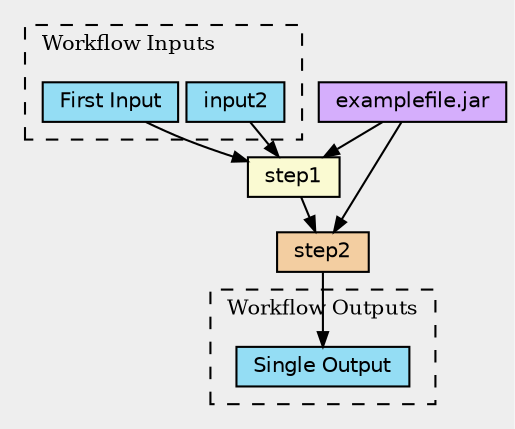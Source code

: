 digraph workflow {
  graph [
    bgcolor = "#eeeeee"
    color = "black"
    fontsize = "10"
    labeljust = "left"
    clusterrank = "local"
    ranksep = "0.22"
    nodesep = "0.05"
  ]
  node [
    fontname = "Helvetica"
    fontsize = "10"
    fontcolor = "black"
    shape = "record"
    height = "0"
    width = "0"
    color = "black"
    fillcolor = "lightgoldenrodyellow"
    style = "filled"
  ];
  edge [
    fontname="Helvetica"
    fontsize="8"
    fontcolor="black"
    color="black"
    arrowsize="0.7"
  ];
  subgraph cluster_inputs {
    rank = "same";
    style = "dashed";
    label = "Workflow Inputs";
    "input2" [fillcolor="#94DDF4"];
    "input1" [fillcolor="#94DDF4",label="First Input";];
  }
  subgraph cluster_outputs {
    rank = "same";
    style = "dashed";
    label = "Workflow Outputs";
    "output" [fillcolor="#94DDF4",label="Single Output";];
  }
  "default1";
  "step2" [fillcolor="#F3CEA1"];
  "step1";
  "step2" -> "output";
  "step1" -> "step2";
  "default1" -> "step2";
  "input1" -> "step1";
  "input2" -> "step1";
  "default1" [label="examplefile.jar", fillcolor="#D5AEFC"]
  "default1" -> "step1";
}
